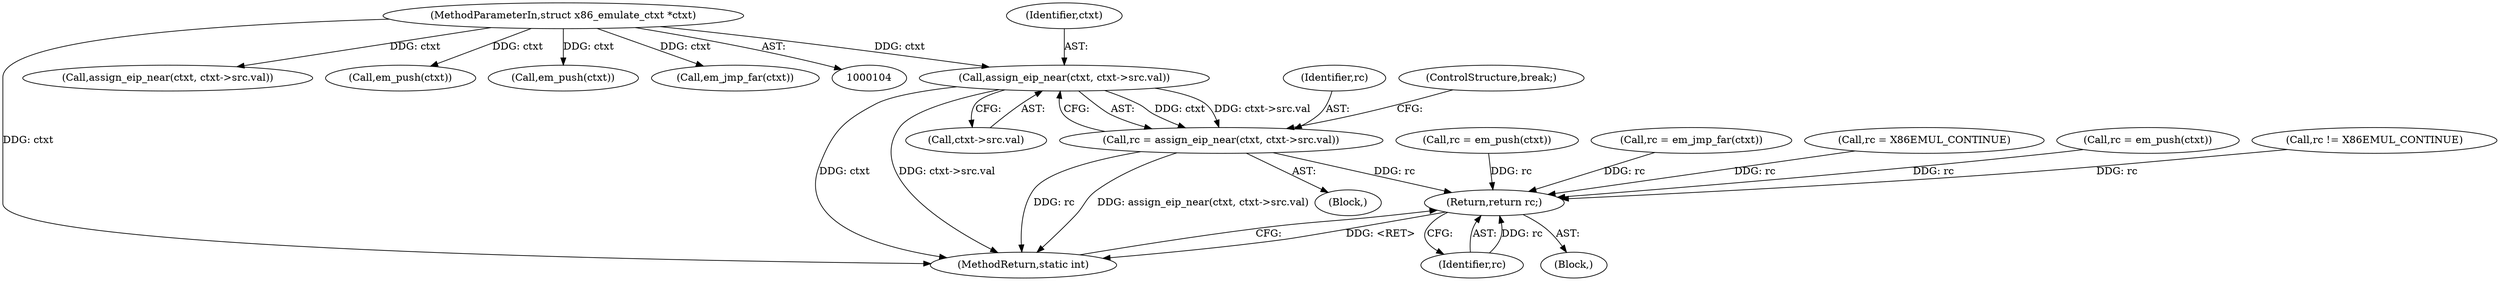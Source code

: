 digraph "0_linux_234f3ce485d54017f15cf5e0699cff4100121601_1@pointer" {
"1000153" [label="(Call,assign_eip_near(ctxt, ctxt->src.val))"];
"1000105" [label="(MethodParameterIn,struct x86_emulate_ctxt *ctxt)"];
"1000151" [label="(Call,rc = assign_eip_near(ctxt, ctxt->src.val))"];
"1000173" [label="(Return,return rc;)"];
"1000175" [label="(MethodReturn,static int)"];
"1000174" [label="(Identifier,rc)"];
"1000153" [label="(Call,assign_eip_near(ctxt, ctxt->src.val))"];
"1000145" [label="(Call,rc = em_push(ctxt))"];
"1000126" [label="(Call,assign_eip_near(ctxt, ctxt->src.val))"];
"1000170" [label="(Call,em_push(ctxt))"];
"1000154" [label="(Identifier,ctxt)"];
"1000155" [label="(Call,ctxt->src.val)"];
"1000162" [label="(Call,rc = em_jmp_far(ctxt))"];
"1000152" [label="(Identifier,rc)"];
"1000147" [label="(Call,em_push(ctxt))"];
"1000106" [label="(Block,)"];
"1000151" [label="(Call,rc = assign_eip_near(ctxt, ctxt->src.val))"];
"1000173" [label="(Return,return rc;)"];
"1000105" [label="(MethodParameterIn,struct x86_emulate_ctxt *ctxt)"];
"1000108" [label="(Call,rc = X86EMUL_CONTINUE)"];
"1000168" [label="(Call,rc = em_push(ctxt))"];
"1000115" [label="(Block,)"];
"1000164" [label="(Call,em_jmp_far(ctxt))"];
"1000160" [label="(ControlStructure,break;)"];
"1000134" [label="(Call,rc != X86EMUL_CONTINUE)"];
"1000153" -> "1000151"  [label="AST: "];
"1000153" -> "1000155"  [label="CFG: "];
"1000154" -> "1000153"  [label="AST: "];
"1000155" -> "1000153"  [label="AST: "];
"1000151" -> "1000153"  [label="CFG: "];
"1000153" -> "1000175"  [label="DDG: ctxt"];
"1000153" -> "1000175"  [label="DDG: ctxt->src.val"];
"1000153" -> "1000151"  [label="DDG: ctxt"];
"1000153" -> "1000151"  [label="DDG: ctxt->src.val"];
"1000105" -> "1000153"  [label="DDG: ctxt"];
"1000105" -> "1000104"  [label="AST: "];
"1000105" -> "1000175"  [label="DDG: ctxt"];
"1000105" -> "1000126"  [label="DDG: ctxt"];
"1000105" -> "1000147"  [label="DDG: ctxt"];
"1000105" -> "1000164"  [label="DDG: ctxt"];
"1000105" -> "1000170"  [label="DDG: ctxt"];
"1000151" -> "1000115"  [label="AST: "];
"1000152" -> "1000151"  [label="AST: "];
"1000160" -> "1000151"  [label="CFG: "];
"1000151" -> "1000175"  [label="DDG: rc"];
"1000151" -> "1000175"  [label="DDG: assign_eip_near(ctxt, ctxt->src.val)"];
"1000151" -> "1000173"  [label="DDG: rc"];
"1000173" -> "1000106"  [label="AST: "];
"1000173" -> "1000174"  [label="CFG: "];
"1000174" -> "1000173"  [label="AST: "];
"1000175" -> "1000173"  [label="CFG: "];
"1000173" -> "1000175"  [label="DDG: <RET>"];
"1000174" -> "1000173"  [label="DDG: rc"];
"1000168" -> "1000173"  [label="DDG: rc"];
"1000134" -> "1000173"  [label="DDG: rc"];
"1000108" -> "1000173"  [label="DDG: rc"];
"1000162" -> "1000173"  [label="DDG: rc"];
"1000145" -> "1000173"  [label="DDG: rc"];
}
